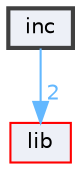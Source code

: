 digraph "inc"
{
 // LATEX_PDF_SIZE
  bgcolor="transparent";
  edge [fontname=Helvetica,fontsize=10,labelfontname=Helvetica,labelfontsize=10];
  node [fontname=Helvetica,fontsize=10,shape=box,height=0.2,width=0.4];
  compound=true
  dir_bfccd401955b95cf8c75461437045ac0 [label="inc", fillcolor="#edf0f7", color="grey25", style="filled,bold", URL="dir_bfccd401955b95cf8c75461437045ac0.html",tooltip=""];
  dir_97aefd0d527b934f1d99a682da8fe6a9 [label="lib", fillcolor="#edf0f7", color="red", style="filled", URL="dir_97aefd0d527b934f1d99a682da8fe6a9.html",tooltip=""];
  dir_bfccd401955b95cf8c75461437045ac0->dir_97aefd0d527b934f1d99a682da8fe6a9 [headlabel="2", labeldistance=1.5 headhref="dir_000003_000004.html" href="dir_000003_000004.html" color="steelblue1" fontcolor="steelblue1"];
}
